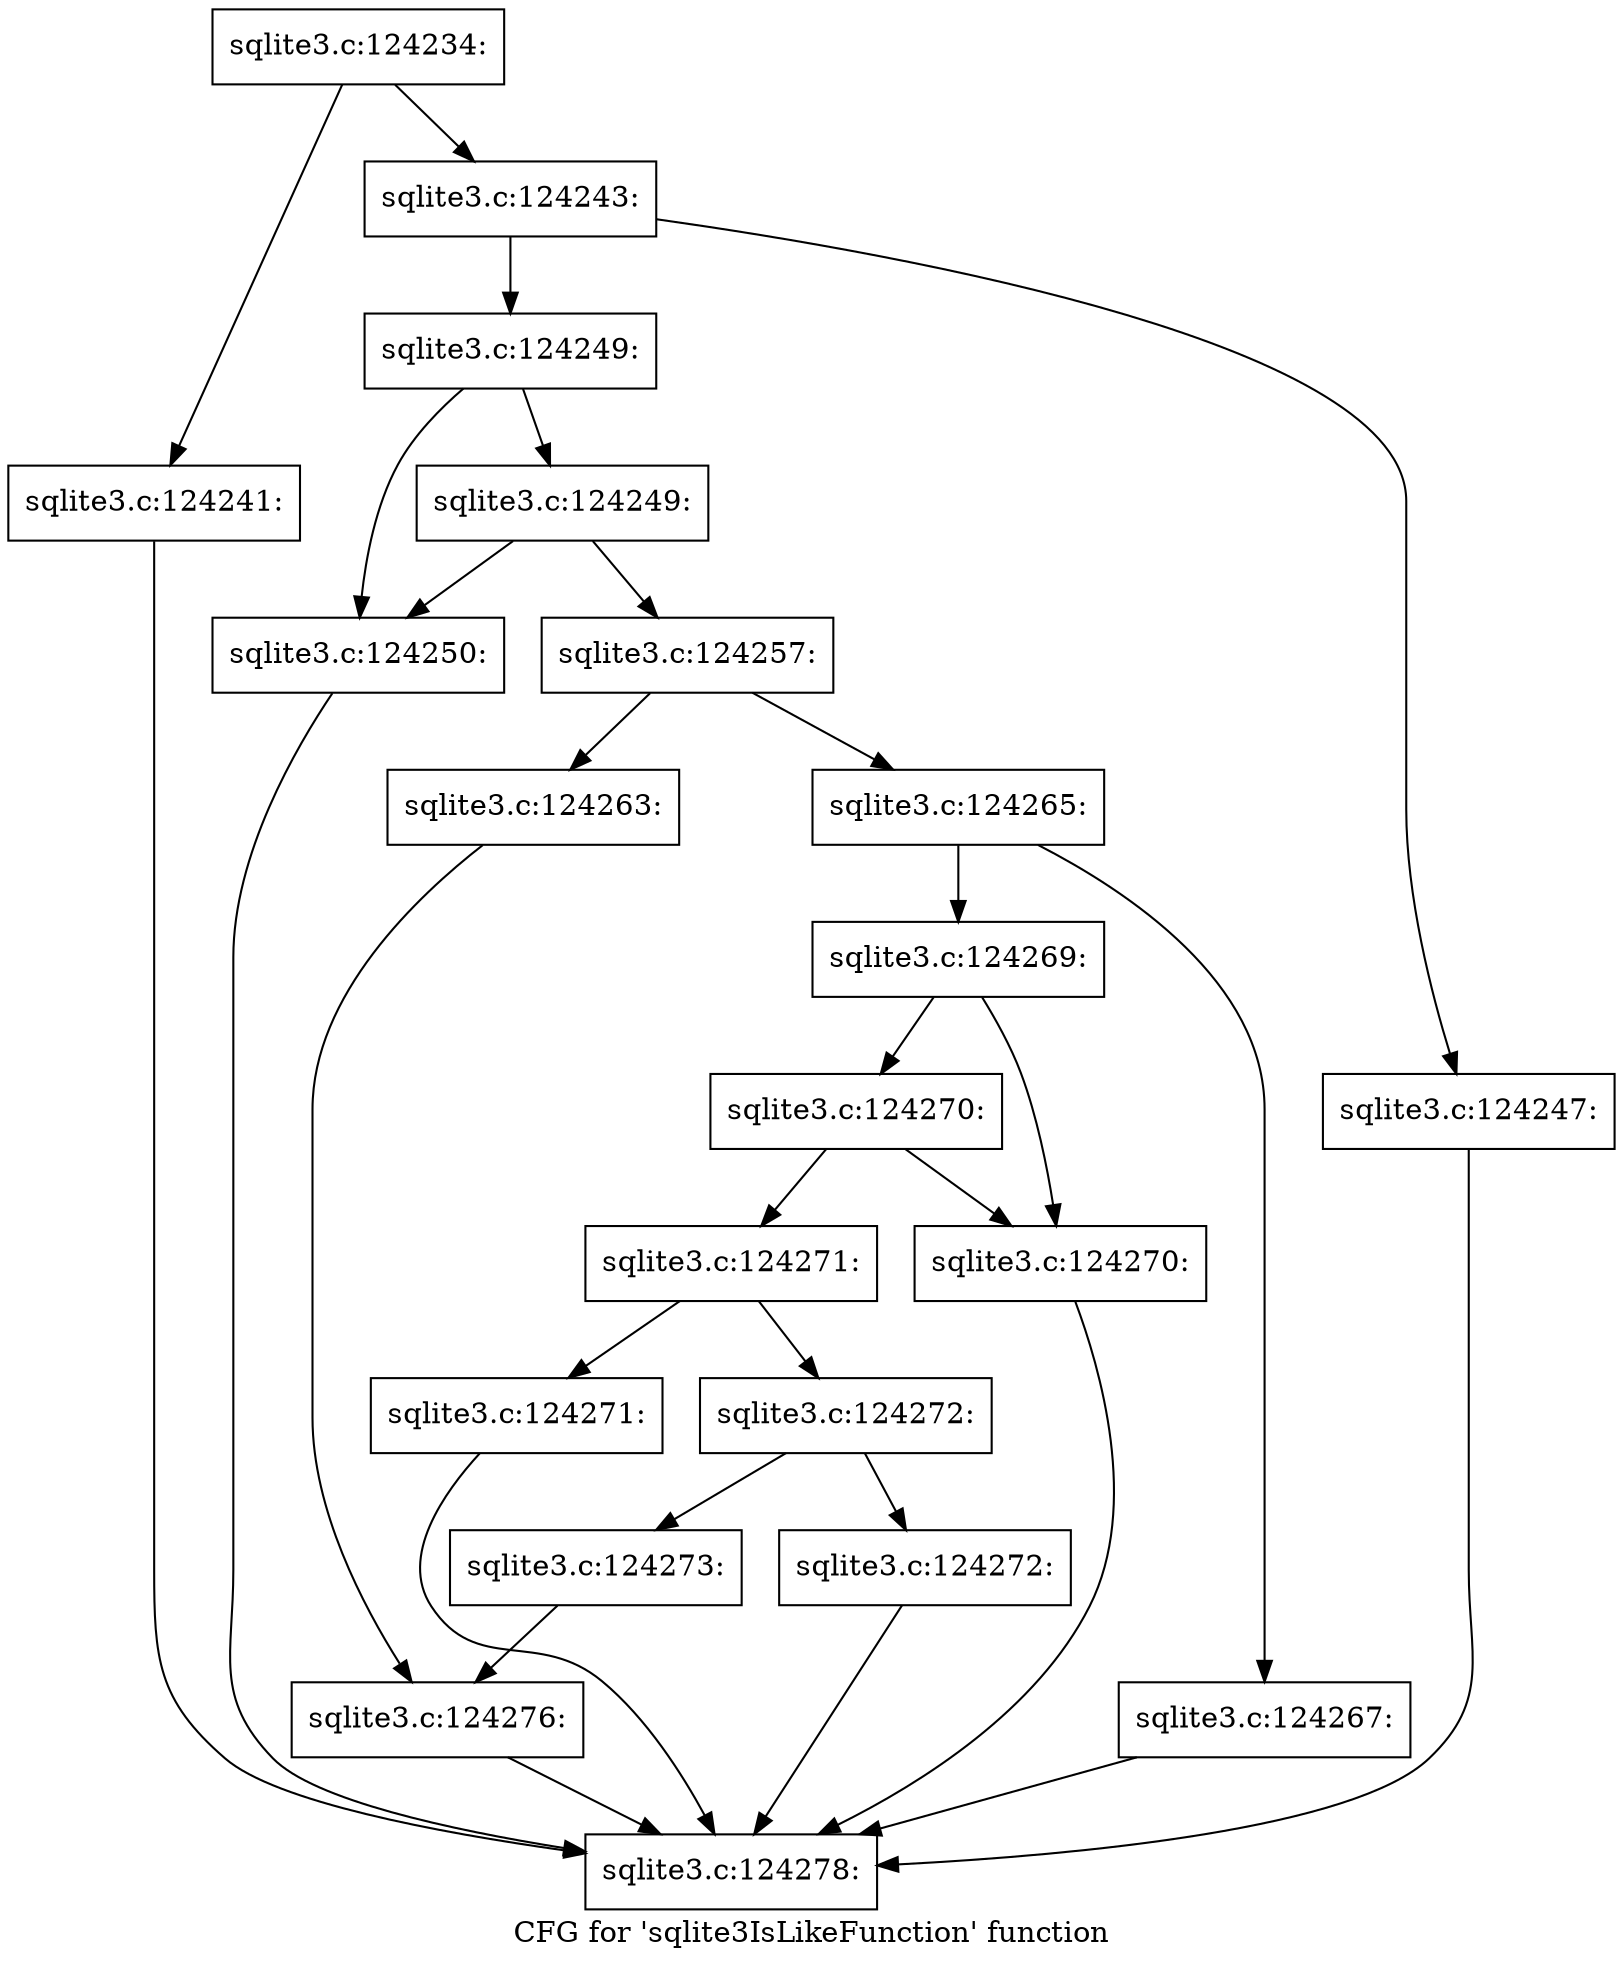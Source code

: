 digraph "CFG for 'sqlite3IsLikeFunction' function" {
	label="CFG for 'sqlite3IsLikeFunction' function";

	Node0x55c0f9613620 [shape=record,label="{sqlite3.c:124234:}"];
	Node0x55c0f9613620 -> Node0x55c0f962d960;
	Node0x55c0f9613620 -> Node0x55c0f962d910;
	Node0x55c0f962d910 [shape=record,label="{sqlite3.c:124241:}"];
	Node0x55c0f962d910 -> Node0x55c0f96137a0;
	Node0x55c0f962d960 [shape=record,label="{sqlite3.c:124243:}"];
	Node0x55c0f962d960 -> Node0x55c0f962e9e0;
	Node0x55c0f962d960 -> Node0x55c0f962eb60;
	Node0x55c0f962e9e0 [shape=record,label="{sqlite3.c:124247:}"];
	Node0x55c0f962e9e0 -> Node0x55c0f96137a0;
	Node0x55c0f962eb60 [shape=record,label="{sqlite3.c:124249:}"];
	Node0x55c0f962eb60 -> Node0x55c0f962f020;
	Node0x55c0f962eb60 -> Node0x55c0f962f0c0;
	Node0x55c0f962f0c0 [shape=record,label="{sqlite3.c:124249:}"];
	Node0x55c0f962f0c0 -> Node0x55c0f962f020;
	Node0x55c0f962f0c0 -> Node0x55c0f962f070;
	Node0x55c0f962f020 [shape=record,label="{sqlite3.c:124250:}"];
	Node0x55c0f962f020 -> Node0x55c0f96137a0;
	Node0x55c0f962f070 [shape=record,label="{sqlite3.c:124257:}"];
	Node0x55c0f962f070 -> Node0x55c0f962ff70;
	Node0x55c0f962f070 -> Node0x55c0f9630010;
	Node0x55c0f962ff70 [shape=record,label="{sqlite3.c:124263:}"];
	Node0x55c0f962ff70 -> Node0x55c0f962ffc0;
	Node0x55c0f9630010 [shape=record,label="{sqlite3.c:124265:}"];
	Node0x55c0f9630010 -> Node0x55c0f96313a0;
	Node0x55c0f9630010 -> Node0x55c0f96313f0;
	Node0x55c0f96313a0 [shape=record,label="{sqlite3.c:124267:}"];
	Node0x55c0f96313a0 -> Node0x55c0f96137a0;
	Node0x55c0f96313f0 [shape=record,label="{sqlite3.c:124269:}"];
	Node0x55c0f96313f0 -> Node0x55c0f9631e40;
	Node0x55c0f96313f0 -> Node0x55c0f9631ee0;
	Node0x55c0f9631ee0 [shape=record,label="{sqlite3.c:124270:}"];
	Node0x55c0f9631ee0 -> Node0x55c0f9631e40;
	Node0x55c0f9631ee0 -> Node0x55c0f9631e90;
	Node0x55c0f9631e40 [shape=record,label="{sqlite3.c:124270:}"];
	Node0x55c0f9631e40 -> Node0x55c0f96137a0;
	Node0x55c0f9631e90 [shape=record,label="{sqlite3.c:124271:}"];
	Node0x55c0f9631e90 -> Node0x55c0f9632970;
	Node0x55c0f9631e90 -> Node0x55c0f96329c0;
	Node0x55c0f9632970 [shape=record,label="{sqlite3.c:124271:}"];
	Node0x55c0f9632970 -> Node0x55c0f96137a0;
	Node0x55c0f96329c0 [shape=record,label="{sqlite3.c:124272:}"];
	Node0x55c0f96329c0 -> Node0x55c0f9633280;
	Node0x55c0f96329c0 -> Node0x55c0f96332d0;
	Node0x55c0f9633280 [shape=record,label="{sqlite3.c:124272:}"];
	Node0x55c0f9633280 -> Node0x55c0f96137a0;
	Node0x55c0f96332d0 [shape=record,label="{sqlite3.c:124273:}"];
	Node0x55c0f96332d0 -> Node0x55c0f962ffc0;
	Node0x55c0f962ffc0 [shape=record,label="{sqlite3.c:124276:}"];
	Node0x55c0f962ffc0 -> Node0x55c0f96137a0;
	Node0x55c0f96137a0 [shape=record,label="{sqlite3.c:124278:}"];
}

